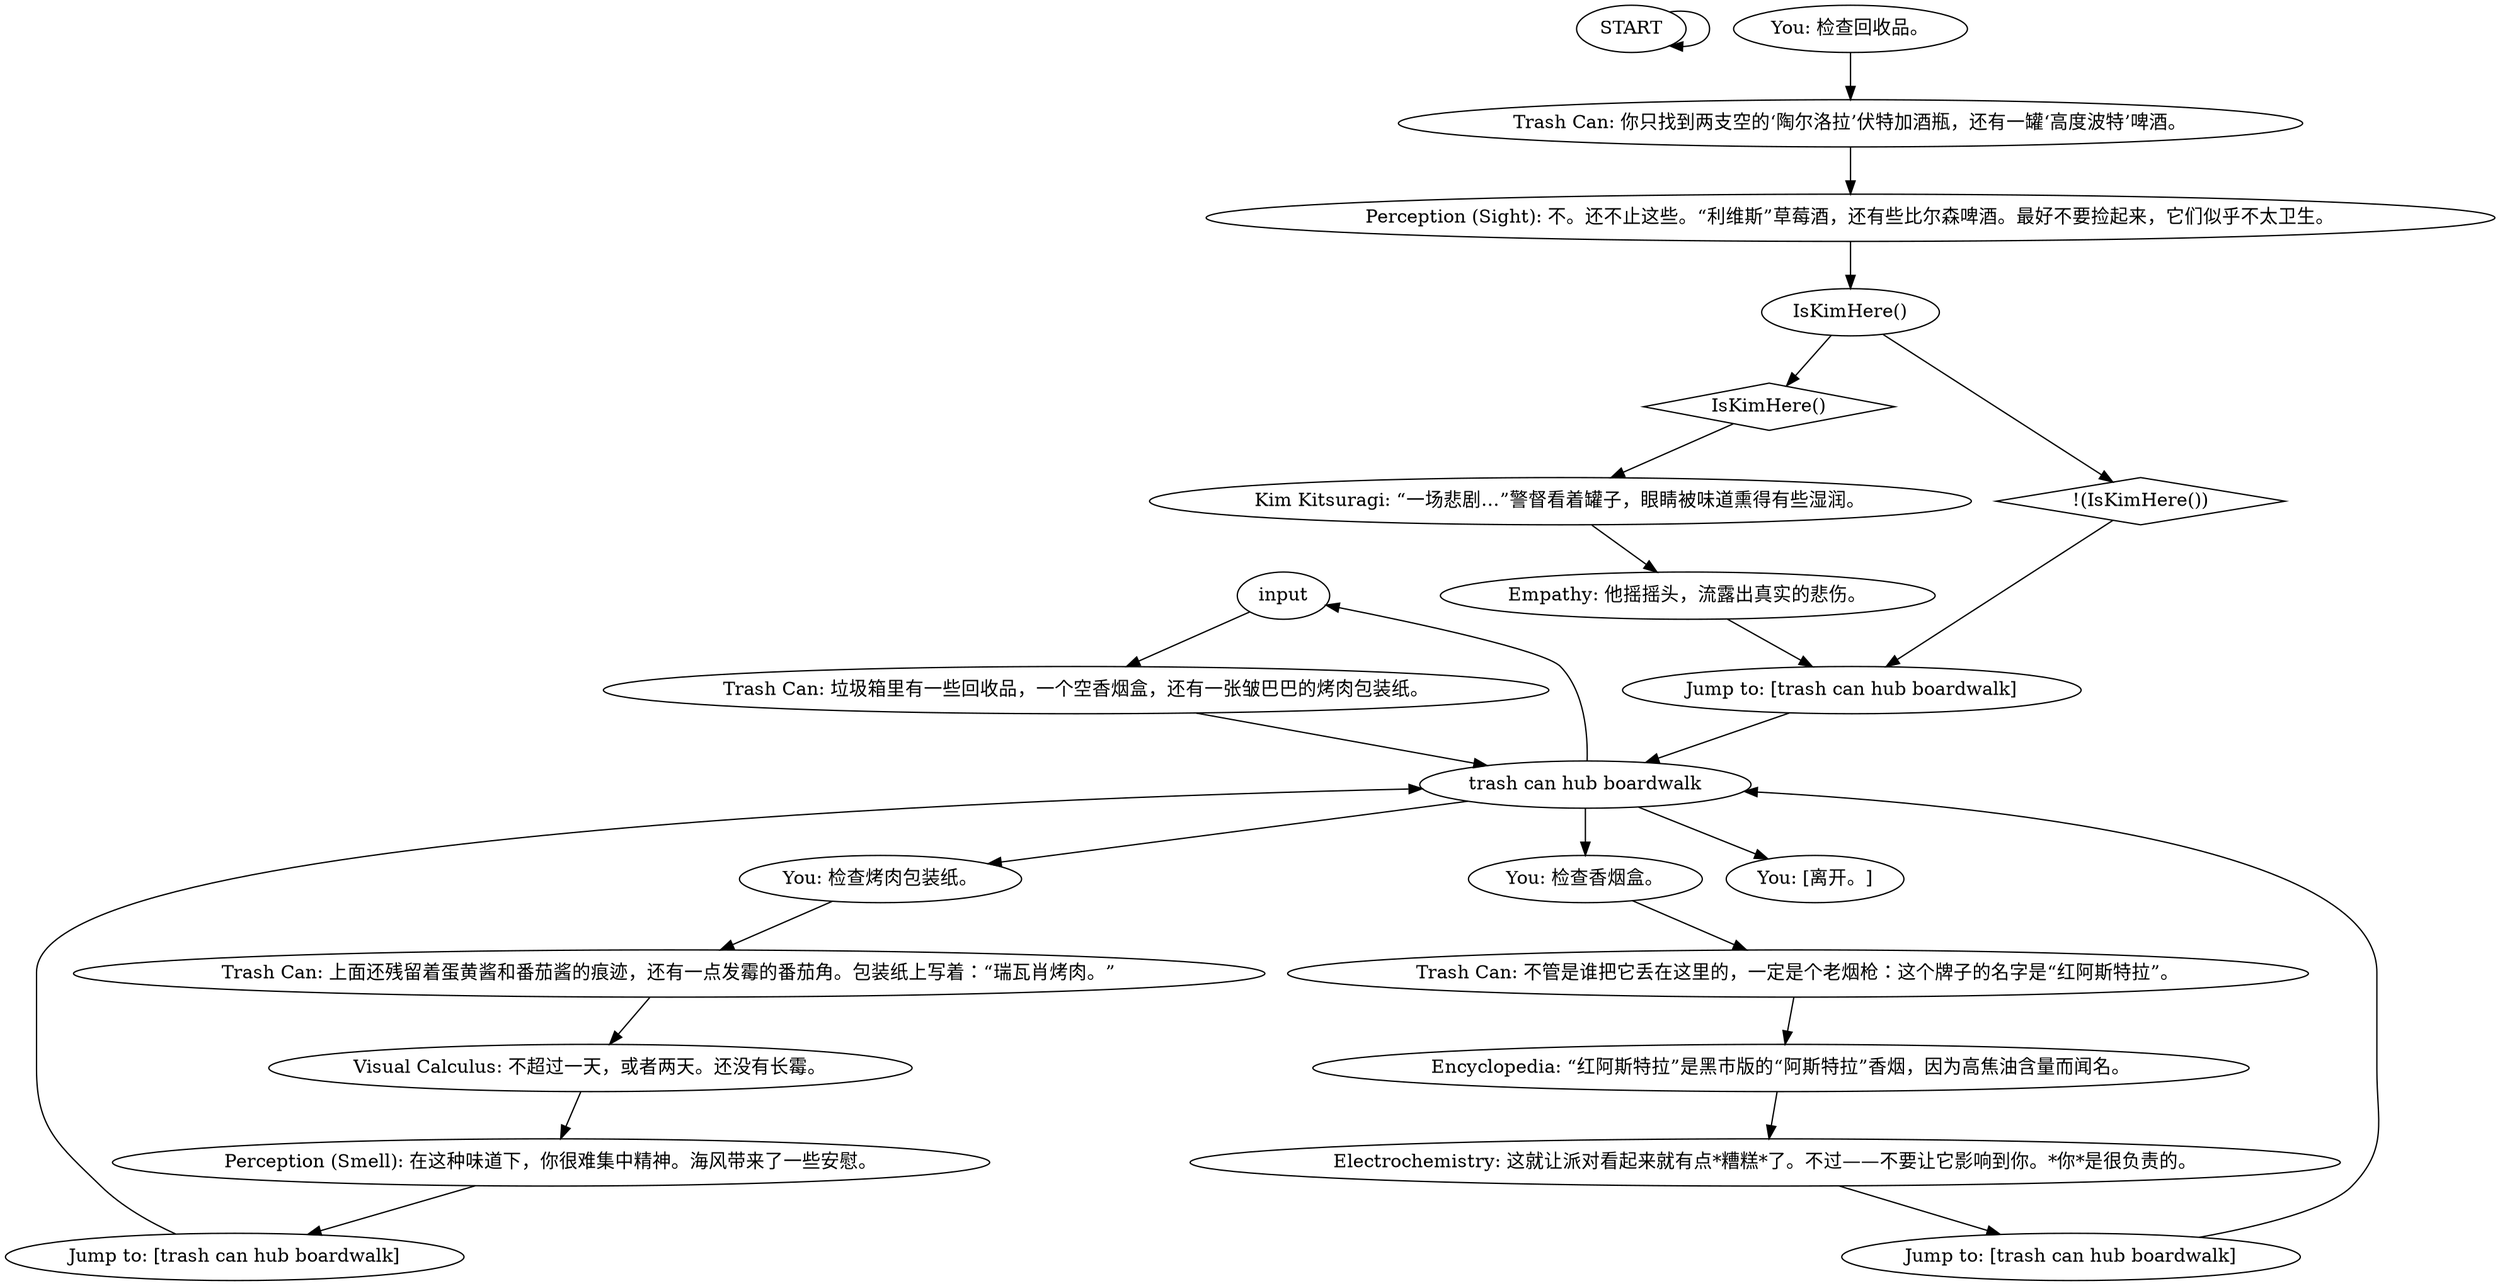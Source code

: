 # BOARDWALK / TRASH CAN
# A TRASH CAN OH BOY. Its an interaction.
# ==================================================
digraph G {
	  0 [label="START"];
	  1 [label="input"];
	  2 [label="You: 检查回收品。"];
	  3 [label="You: 检查烤肉包装纸。"];
	  4 [label="IsKimHere()"];
	  5 [label="IsKimHere()", shape=diamond];
	  6 [label="!(IsKimHere())", shape=diamond];
	  7 [label="Jump to: [trash can hub boardwalk]"];
	  8 [label="Encyclopedia: “红阿斯特拉”是黑市版的“阿斯特拉”香烟，因为高焦油含量而闻名。"];
	  9 [label="trash can hub boardwalk"];
	  10 [label="Electrochemistry: 这就让派对看起来就有点*糟糕*了。不过——不要让它影响到你。*你*是很负责的。"];
	  11 [label="Perception (Sight): 不。还不止这些。“利维斯”草莓酒，还有些比尔森啤酒。最好不要捡起来，它们似乎不太卫生。"];
	  12 [label="Kim Kitsuragi: “一场悲剧…”警督看着罐子，眼睛被味道熏得有些湿润。"];
	  13 [label="Jump to: [trash can hub boardwalk]"];
	  14 [label="Perception (Smell): 在这种味道下，你很难集中精神。海风带来了一些安慰。"];
	  15 [label="Empathy: 他摇摇头，流露出真实的悲伤。"];
	  16 [label="You: 检查香烟盒。"];
	  17 [label="Trash Can: 你只找到两支空的‘陶尔洛拉’伏特加酒瓶，还有一罐‘高度波特’啤酒。"];
	  18 [label="You: [离开。]"];
	  19 [label="Trash Can: 不管是谁把它丢在这里的，一定是个老烟枪：这个牌子的名字是“红阿斯特拉”。"];
	  20 [label="Jump to: [trash can hub boardwalk]"];
	  21 [label="Visual Calculus: 不超过一天，或者两天。还没有长霉。"];
	  22 [label="Trash Can: 垃圾箱里有一些回收品，一个空香烟盒，还有一张皱巴巴的烤肉包装纸。"];
	  23 [label="Trash Can: 上面还残留着蛋黄酱和番茄酱的痕迹，还有一点发霉的番茄角。包装纸上写着：“瑞瓦肖烤肉。”"];
	  0 -> 0
	  1 -> 22
	  2 -> 17
	  3 -> 23
	  4 -> 5
	  4 -> 6
	  5 -> 12
	  6 -> 13
	  7 -> 9
	  8 -> 10
	  9 -> 16
	  9 -> 1
	  9 -> 18
	  9 -> 3
	  10 -> 20
	  11 -> 4
	  12 -> 15
	  13 -> 9
	  14 -> 7
	  15 -> 13
	  16 -> 19
	  17 -> 11
	  19 -> 8
	  20 -> 9
	  21 -> 14
	  22 -> 9
	  23 -> 21
}

